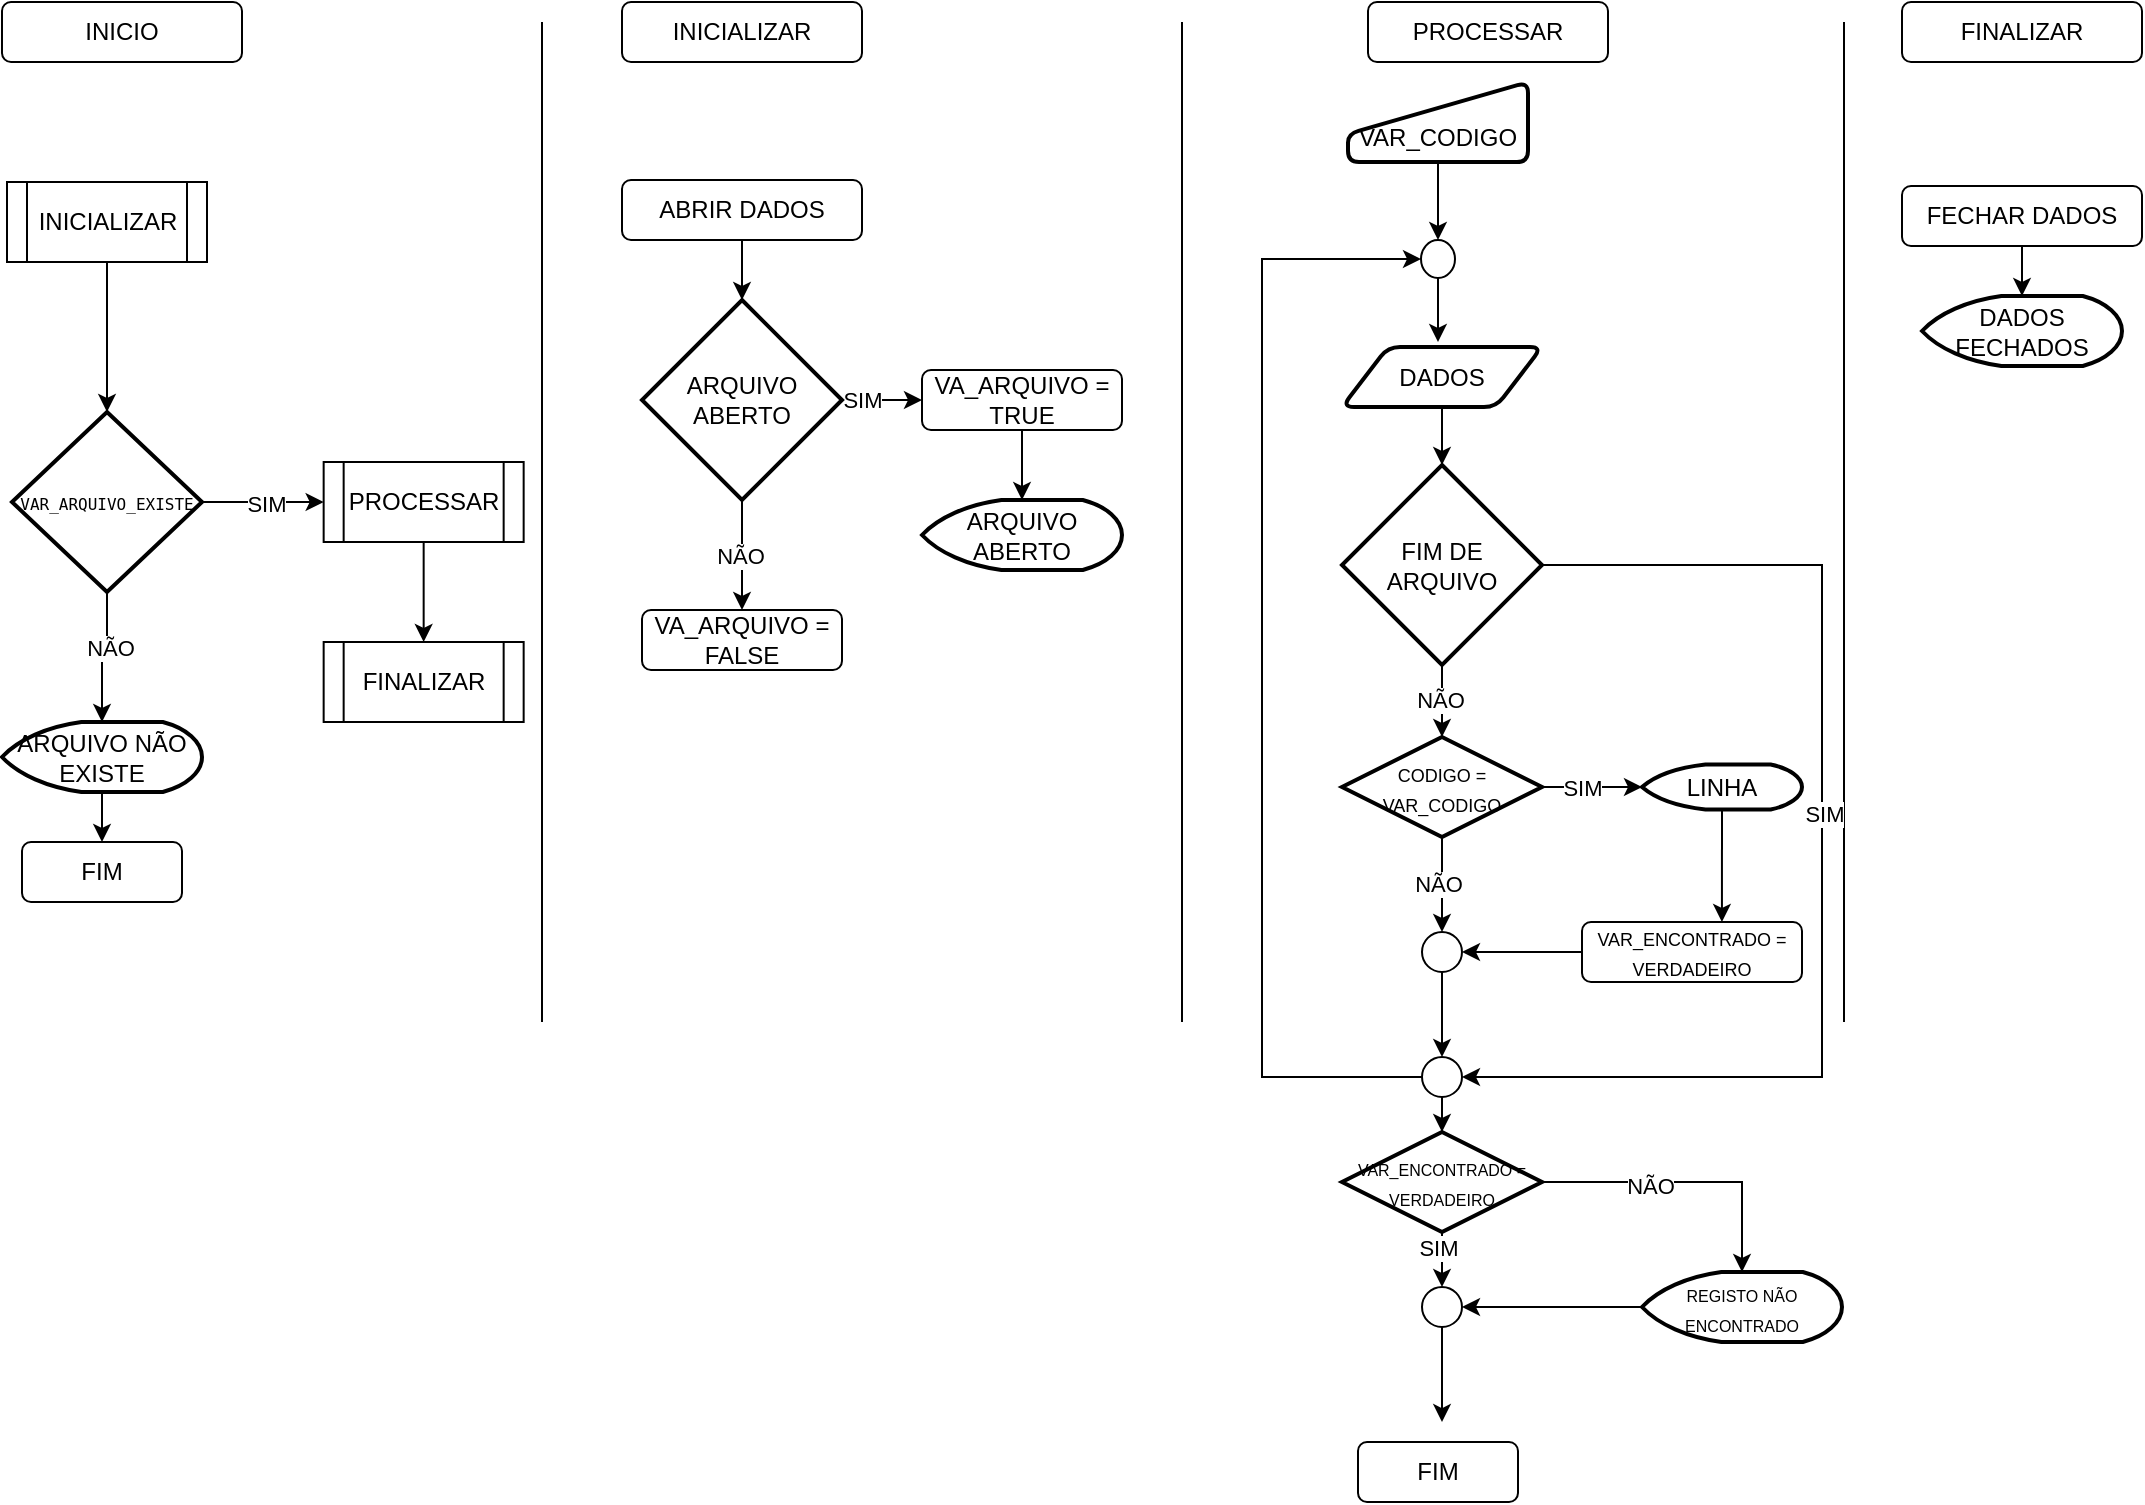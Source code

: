 <mxfile version="22.0.8" type="device">
  <diagram name="Page-1" id="E9orTl3SNehWpQuC50nb">
    <mxGraphModel dx="1386" dy="781" grid="1" gridSize="10" guides="1" tooltips="1" connect="1" arrows="1" fold="1" page="1" pageScale="1" pageWidth="827" pageHeight="1169" math="0" shadow="0">
      <root>
        <mxCell id="0" />
        <mxCell id="1" parent="0" />
        <mxCell id="xOdOsGnyKBdInWj9Q3QP-5" value="INICIO" style="rounded=1;whiteSpace=wrap;html=1;" parent="1" vertex="1">
          <mxGeometry x="30" y="20" width="120" height="30" as="geometry" />
        </mxCell>
        <mxCell id="xOdOsGnyKBdInWj9Q3QP-6" value="INICIALIZAR" style="rounded=1;whiteSpace=wrap;html=1;" parent="1" vertex="1">
          <mxGeometry x="340" y="20" width="120" height="30" as="geometry" />
        </mxCell>
        <mxCell id="xOdOsGnyKBdInWj9Q3QP-7" value="PROCESSAR" style="rounded=1;whiteSpace=wrap;html=1;" parent="1" vertex="1">
          <mxGeometry x="713" y="20" width="120" height="30" as="geometry" />
        </mxCell>
        <mxCell id="xOdOsGnyKBdInWj9Q3QP-8" value="FINALIZAR" style="rounded=1;whiteSpace=wrap;html=1;" parent="1" vertex="1">
          <mxGeometry x="980" y="20" width="120" height="30" as="geometry" />
        </mxCell>
        <mxCell id="xOdOsGnyKBdInWj9Q3QP-9" value="INICIALIZAR" style="shape=process;whiteSpace=wrap;html=1;backgroundOutline=1;" parent="1" vertex="1">
          <mxGeometry x="32.5" y="110" width="100" height="40" as="geometry" />
        </mxCell>
        <mxCell id="xOdOsGnyKBdInWj9Q3QP-15" style="edgeStyle=orthogonalEdgeStyle;rounded=0;orthogonalLoop=1;jettySize=auto;html=1;" parent="1" source="xOdOsGnyKBdInWj9Q3QP-10" target="xOdOsGnyKBdInWj9Q3QP-12" edge="1">
          <mxGeometry relative="1" as="geometry" />
        </mxCell>
        <mxCell id="xOdOsGnyKBdInWj9Q3QP-18" value="SIM" style="edgeLabel;html=1;align=center;verticalAlign=middle;resizable=0;points=[];" parent="xOdOsGnyKBdInWj9Q3QP-15" vertex="1" connectable="0">
          <mxGeometry x="0.037" y="-1" relative="1" as="geometry">
            <mxPoint as="offset" />
          </mxGeometry>
        </mxCell>
        <mxCell id="xOdOsGnyKBdInWj9Q3QP-17" style="edgeStyle=orthogonalEdgeStyle;rounded=0;orthogonalLoop=1;jettySize=auto;html=1;entryX=0.5;entryY=0;entryDx=0;entryDy=0;entryPerimeter=0;" parent="1" source="xOdOsGnyKBdInWj9Q3QP-10" target="xOdOsGnyKBdInWj9Q3QP-47" edge="1">
          <mxGeometry relative="1" as="geometry" />
        </mxCell>
        <mxCell id="xOdOsGnyKBdInWj9Q3QP-19" value="NÃO" style="edgeLabel;html=1;align=center;verticalAlign=middle;resizable=0;points=[];" parent="xOdOsGnyKBdInWj9Q3QP-17" vertex="1" connectable="0">
          <mxGeometry x="-0.176" y="1" relative="1" as="geometry">
            <mxPoint as="offset" />
          </mxGeometry>
        </mxCell>
        <mxCell id="xOdOsGnyKBdInWj9Q3QP-10" value="&lt;pre&gt;&lt;font style=&quot;font-size: 8px;&quot;&gt;VAR_ARQUIVO_EXISTE&lt;/font&gt;&lt;/pre&gt;" style="strokeWidth=2;html=1;shape=mxgraph.flowchart.decision;whiteSpace=wrap;" parent="1" vertex="1">
          <mxGeometry x="35" y="225" width="95" height="90" as="geometry" />
        </mxCell>
        <mxCell id="xOdOsGnyKBdInWj9Q3QP-11" value="FIM" style="rounded=1;whiteSpace=wrap;html=1;" parent="1" vertex="1">
          <mxGeometry x="40" y="440" width="80" height="30" as="geometry" />
        </mxCell>
        <mxCell id="xOdOsGnyKBdInWj9Q3QP-16" style="edgeStyle=orthogonalEdgeStyle;rounded=0;orthogonalLoop=1;jettySize=auto;html=1;" parent="1" source="xOdOsGnyKBdInWj9Q3QP-12" target="xOdOsGnyKBdInWj9Q3QP-13" edge="1">
          <mxGeometry relative="1" as="geometry" />
        </mxCell>
        <mxCell id="xOdOsGnyKBdInWj9Q3QP-12" value="PROCESSAR" style="shape=process;whiteSpace=wrap;html=1;backgroundOutline=1;" parent="1" vertex="1">
          <mxGeometry x="190.83" y="250" width="100" height="40" as="geometry" />
        </mxCell>
        <mxCell id="xOdOsGnyKBdInWj9Q3QP-13" value="FINALIZAR" style="shape=process;whiteSpace=wrap;html=1;backgroundOutline=1;" parent="1" vertex="1">
          <mxGeometry x="190.83" y="340" width="100" height="40" as="geometry" />
        </mxCell>
        <mxCell id="xOdOsGnyKBdInWj9Q3QP-20" style="edgeStyle=orthogonalEdgeStyle;rounded=0;orthogonalLoop=1;jettySize=auto;html=1;entryX=0.5;entryY=0;entryDx=0;entryDy=0;entryPerimeter=0;" parent="1" source="xOdOsGnyKBdInWj9Q3QP-9" target="xOdOsGnyKBdInWj9Q3QP-10" edge="1">
          <mxGeometry relative="1" as="geometry" />
        </mxCell>
        <mxCell id="xOdOsGnyKBdInWj9Q3QP-21" value="ABRIR DADOS" style="rounded=1;whiteSpace=wrap;html=1;" parent="1" vertex="1">
          <mxGeometry x="340" y="109" width="120" height="30" as="geometry" />
        </mxCell>
        <mxCell id="xOdOsGnyKBdInWj9Q3QP-27" style="edgeStyle=orthogonalEdgeStyle;rounded=0;orthogonalLoop=1;jettySize=auto;html=1;entryX=0;entryY=0.5;entryDx=0;entryDy=0;" parent="1" source="xOdOsGnyKBdInWj9Q3QP-22" target="xOdOsGnyKBdInWj9Q3QP-23" edge="1">
          <mxGeometry relative="1" as="geometry" />
        </mxCell>
        <mxCell id="xOdOsGnyKBdInWj9Q3QP-28" value="SIM" style="edgeLabel;html=1;align=center;verticalAlign=middle;resizable=0;points=[];" parent="xOdOsGnyKBdInWj9Q3QP-27" vertex="1" connectable="0">
          <mxGeometry x="0.2" y="-1" relative="1" as="geometry">
            <mxPoint x="-14" y="-1" as="offset" />
          </mxGeometry>
        </mxCell>
        <mxCell id="xOdOsGnyKBdInWj9Q3QP-29" style="edgeStyle=orthogonalEdgeStyle;rounded=0;orthogonalLoop=1;jettySize=auto;html=1;entryX=0.5;entryY=0;entryDx=0;entryDy=0;" parent="1" source="xOdOsGnyKBdInWj9Q3QP-22" target="xOdOsGnyKBdInWj9Q3QP-24" edge="1">
          <mxGeometry relative="1" as="geometry" />
        </mxCell>
        <mxCell id="xOdOsGnyKBdInWj9Q3QP-30" value="NÃO" style="edgeLabel;html=1;align=center;verticalAlign=middle;resizable=0;points=[];" parent="xOdOsGnyKBdInWj9Q3QP-29" vertex="1" connectable="0">
          <mxGeometry x="-0.006" y="-1" relative="1" as="geometry">
            <mxPoint as="offset" />
          </mxGeometry>
        </mxCell>
        <mxCell id="xOdOsGnyKBdInWj9Q3QP-22" value="ARQUIVO ABERTO" style="strokeWidth=2;html=1;shape=mxgraph.flowchart.decision;whiteSpace=wrap;" parent="1" vertex="1">
          <mxGeometry x="350" y="169" width="100" height="100" as="geometry" />
        </mxCell>
        <mxCell id="xOdOsGnyKBdInWj9Q3QP-23" value="VA_ARQUIVO = TRUE" style="rounded=1;whiteSpace=wrap;html=1;" parent="1" vertex="1">
          <mxGeometry x="490" y="204" width="100" height="30" as="geometry" />
        </mxCell>
        <mxCell id="xOdOsGnyKBdInWj9Q3QP-24" value="VA_ARQUIVO = FALSE" style="rounded=1;whiteSpace=wrap;html=1;" parent="1" vertex="1">
          <mxGeometry x="350" y="324" width="100" height="30" as="geometry" />
        </mxCell>
        <mxCell id="xOdOsGnyKBdInWj9Q3QP-25" value="FECHAR DADOS" style="rounded=1;whiteSpace=wrap;html=1;" parent="1" vertex="1">
          <mxGeometry x="980" y="112" width="120" height="30" as="geometry" />
        </mxCell>
        <mxCell id="xOdOsGnyKBdInWj9Q3QP-32" style="edgeStyle=orthogonalEdgeStyle;rounded=0;orthogonalLoop=1;jettySize=auto;html=1;exitX=0.5;exitY=1;exitDx=0;exitDy=0;entryX=0.5;entryY=0;entryDx=0;entryDy=0;entryPerimeter=0;" parent="1" source="xOdOsGnyKBdInWj9Q3QP-21" target="xOdOsGnyKBdInWj9Q3QP-22" edge="1">
          <mxGeometry relative="1" as="geometry" />
        </mxCell>
        <mxCell id="xOdOsGnyKBdInWj9Q3QP-33" value="LINHA" style="strokeWidth=2;html=1;shape=mxgraph.flowchart.display;whiteSpace=wrap;" parent="1" vertex="1">
          <mxGeometry x="850" y="401.25" width="80" height="22.5" as="geometry" />
        </mxCell>
        <mxCell id="xOdOsGnyKBdInWj9Q3QP-37" value="DADOS FECHADOS" style="strokeWidth=2;html=1;shape=mxgraph.flowchart.display;whiteSpace=wrap;" parent="1" vertex="1">
          <mxGeometry x="990" y="167" width="100" height="35" as="geometry" />
        </mxCell>
        <mxCell id="xOdOsGnyKBdInWj9Q3QP-38" style="edgeStyle=orthogonalEdgeStyle;rounded=0;orthogonalLoop=1;jettySize=auto;html=1;entryX=0.5;entryY=0;entryDx=0;entryDy=0;entryPerimeter=0;" parent="1" source="xOdOsGnyKBdInWj9Q3QP-25" target="xOdOsGnyKBdInWj9Q3QP-37" edge="1">
          <mxGeometry relative="1" as="geometry" />
        </mxCell>
        <mxCell id="xOdOsGnyKBdInWj9Q3QP-42" value="ARQUIVO ABERTO" style="strokeWidth=2;html=1;shape=mxgraph.flowchart.display;whiteSpace=wrap;" parent="1" vertex="1">
          <mxGeometry x="490" y="269" width="100" height="35" as="geometry" />
        </mxCell>
        <mxCell id="xOdOsGnyKBdInWj9Q3QP-44" style="edgeStyle=orthogonalEdgeStyle;rounded=0;orthogonalLoop=1;jettySize=auto;html=1;entryX=0.5;entryY=0;entryDx=0;entryDy=0;entryPerimeter=0;" parent="1" source="xOdOsGnyKBdInWj9Q3QP-23" target="xOdOsGnyKBdInWj9Q3QP-42" edge="1">
          <mxGeometry relative="1" as="geometry" />
        </mxCell>
        <mxCell id="xOdOsGnyKBdInWj9Q3QP-45" value="" style="endArrow=none;html=1;rounded=0;" parent="1" edge="1">
          <mxGeometry width="50" height="50" relative="1" as="geometry">
            <mxPoint x="300" y="530" as="sourcePoint" />
            <mxPoint x="300" y="30" as="targetPoint" />
          </mxGeometry>
        </mxCell>
        <mxCell id="xOdOsGnyKBdInWj9Q3QP-46" value="" style="endArrow=none;html=1;rounded=0;" parent="1" edge="1">
          <mxGeometry width="50" height="50" relative="1" as="geometry">
            <mxPoint x="620" y="530" as="sourcePoint" />
            <mxPoint x="620" y="30" as="targetPoint" />
          </mxGeometry>
        </mxCell>
        <mxCell id="xOdOsGnyKBdInWj9Q3QP-48" style="edgeStyle=orthogonalEdgeStyle;rounded=0;orthogonalLoop=1;jettySize=auto;html=1;entryX=0.5;entryY=0;entryDx=0;entryDy=0;" parent="1" source="xOdOsGnyKBdInWj9Q3QP-47" target="xOdOsGnyKBdInWj9Q3QP-11" edge="1">
          <mxGeometry relative="1" as="geometry" />
        </mxCell>
        <mxCell id="xOdOsGnyKBdInWj9Q3QP-47" value="ARQUIVO NÃO EXISTE" style="strokeWidth=2;html=1;shape=mxgraph.flowchart.display;whiteSpace=wrap;" parent="1" vertex="1">
          <mxGeometry x="30" y="380" width="100" height="35" as="geometry" />
        </mxCell>
        <mxCell id="Lk_y6rpFt2geR_PgOuyr-1" value="FIM DE ARQUIVO" style="strokeWidth=2;html=1;shape=mxgraph.flowchart.decision;whiteSpace=wrap;" parent="1" vertex="1">
          <mxGeometry x="700" y="251.5" width="100" height="100" as="geometry" />
        </mxCell>
        <mxCell id="Lk_y6rpFt2geR_PgOuyr-6" style="edgeStyle=orthogonalEdgeStyle;rounded=0;orthogonalLoop=1;jettySize=auto;html=1;entryX=0.5;entryY=0;entryDx=0;entryDy=0;entryPerimeter=0;exitX=0.5;exitY=1;exitDx=0;exitDy=0;" parent="1" source="MLtzpxoAk8ovqLgHKqtv-1" target="Lk_y6rpFt2geR_PgOuyr-1" edge="1">
          <mxGeometry relative="1" as="geometry">
            <mxPoint x="755" y="155.5" as="sourcePoint" />
          </mxGeometry>
        </mxCell>
        <mxCell id="Lk_y6rpFt2geR_PgOuyr-9" value="" style="endArrow=none;html=1;rounded=0;" parent="1" edge="1">
          <mxGeometry width="50" height="50" relative="1" as="geometry">
            <mxPoint x="951" y="530" as="sourcePoint" />
            <mxPoint x="951" y="30" as="targetPoint" />
          </mxGeometry>
        </mxCell>
        <mxCell id="MLtzpxoAk8ovqLgHKqtv-1" value="DADOS" style="shape=parallelogram;html=1;strokeWidth=2;perimeter=parallelogramPerimeter;whiteSpace=wrap;rounded=1;arcSize=12;size=0.23;" parent="1" vertex="1">
          <mxGeometry x="700" y="192.5" width="100" height="30" as="geometry" />
        </mxCell>
        <mxCell id="MLtzpxoAk8ovqLgHKqtv-2" value="FIM" style="rounded=1;whiteSpace=wrap;html=1;" parent="1" vertex="1">
          <mxGeometry x="708" y="740" width="80" height="30" as="geometry" />
        </mxCell>
        <mxCell id="0NUJjNsStKlXPZNZ56HI-23" style="edgeStyle=orthogonalEdgeStyle;rounded=0;orthogonalLoop=1;jettySize=auto;html=1;entryX=1;entryY=0.5;entryDx=0;entryDy=0;entryPerimeter=0;" parent="1" source="LfUByzGmstmKP9peE8tK-1" target="0NUJjNsStKlXPZNZ56HI-24" edge="1">
          <mxGeometry relative="1" as="geometry">
            <mxPoint x="830" y="530" as="targetPoint" />
          </mxGeometry>
        </mxCell>
        <mxCell id="LfUByzGmstmKP9peE8tK-1" value="&lt;font style=&quot;font-size: 9px;&quot;&gt;VAR_ENCONTRADO = VERDADEIRO&lt;/font&gt;" style="rounded=1;whiteSpace=wrap;html=1;" parent="1" vertex="1">
          <mxGeometry x="820" y="480" width="110" height="30" as="geometry" />
        </mxCell>
        <mxCell id="0NUJjNsStKlXPZNZ56HI-31" style="edgeStyle=orthogonalEdgeStyle;rounded=0;orthogonalLoop=1;jettySize=auto;html=1;" parent="1" source="0NUJjNsStKlXPZNZ56HI-1" target="0NUJjNsStKlXPZNZ56HI-6" edge="1">
          <mxGeometry relative="1" as="geometry" />
        </mxCell>
        <mxCell id="0NUJjNsStKlXPZNZ56HI-1" value="&lt;br&gt;VAR_CODIGO" style="html=1;strokeWidth=2;shape=manualInput;whiteSpace=wrap;rounded=1;size=26;arcSize=11;" parent="1" vertex="1">
          <mxGeometry x="703" y="60" width="90" height="40" as="geometry" />
        </mxCell>
        <mxCell id="OqE1w9wmJIhWuc85TDj7-6" value="" style="edgeStyle=orthogonalEdgeStyle;rounded=0;orthogonalLoop=1;jettySize=auto;html=1;" edge="1" parent="1" source="0NUJjNsStKlXPZNZ56HI-3" target="OqE1w9wmJIhWuc85TDj7-4">
          <mxGeometry relative="1" as="geometry" />
        </mxCell>
        <mxCell id="0NUJjNsStKlXPZNZ56HI-3" value="" style="verticalLabelPosition=bottom;verticalAlign=top;html=1;shape=mxgraph.flowchart.on-page_reference;" parent="1" vertex="1">
          <mxGeometry x="740" y="547.5" width="20" height="20" as="geometry" />
        </mxCell>
        <mxCell id="OqE1w9wmJIhWuc85TDj7-2" value="" style="edgeStyle=orthogonalEdgeStyle;rounded=0;orthogonalLoop=1;jettySize=auto;html=1;" edge="1" parent="1" source="0NUJjNsStKlXPZNZ56HI-6">
          <mxGeometry relative="1" as="geometry">
            <mxPoint x="748" y="190" as="targetPoint" />
          </mxGeometry>
        </mxCell>
        <mxCell id="0NUJjNsStKlXPZNZ56HI-6" value="" style="verticalLabelPosition=bottom;verticalAlign=top;html=1;shape=mxgraph.flowchart.on-page_reference;" parent="1" vertex="1">
          <mxGeometry x="739.5" y="139" width="17" height="19" as="geometry" />
        </mxCell>
        <mxCell id="0NUJjNsStKlXPZNZ56HI-9" value="&lt;font style=&quot;font-size: 9px;&quot;&gt;CODIGO = VAR_CODIGO&lt;/font&gt;" style="strokeWidth=2;html=1;shape=mxgraph.flowchart.decision;whiteSpace=wrap;" parent="1" vertex="1">
          <mxGeometry x="700" y="387.5" width="100" height="50" as="geometry" />
        </mxCell>
        <mxCell id="0NUJjNsStKlXPZNZ56HI-13" style="edgeStyle=orthogonalEdgeStyle;rounded=0;orthogonalLoop=1;jettySize=auto;html=1;entryX=0;entryY=0.5;entryDx=0;entryDy=0;entryPerimeter=0;" parent="1" source="0NUJjNsStKlXPZNZ56HI-9" target="xOdOsGnyKBdInWj9Q3QP-33" edge="1">
          <mxGeometry relative="1" as="geometry" />
        </mxCell>
        <mxCell id="0NUJjNsStKlXPZNZ56HI-14" value="SIM" style="edgeLabel;html=1;align=center;verticalAlign=middle;resizable=0;points=[];" parent="0NUJjNsStKlXPZNZ56HI-13" vertex="1" connectable="0">
          <mxGeometry x="0.2" y="-1" relative="1" as="geometry">
            <mxPoint x="-10" y="-1" as="offset" />
          </mxGeometry>
        </mxCell>
        <mxCell id="0NUJjNsStKlXPZNZ56HI-15" style="edgeStyle=orthogonalEdgeStyle;rounded=0;orthogonalLoop=1;jettySize=auto;html=1;entryX=0.5;entryY=0;entryDx=0;entryDy=0;entryPerimeter=0;" parent="1" source="0NUJjNsStKlXPZNZ56HI-9" target="0NUJjNsStKlXPZNZ56HI-24" edge="1">
          <mxGeometry relative="1" as="geometry">
            <mxPoint x="750" y="500" as="targetPoint" />
          </mxGeometry>
        </mxCell>
        <mxCell id="0NUJjNsStKlXPZNZ56HI-16" value="NÃO" style="edgeLabel;html=1;align=center;verticalAlign=middle;resizable=0;points=[];" parent="0NUJjNsStKlXPZNZ56HI-15" vertex="1" connectable="0">
          <mxGeometry x="-0.018" y="-2" relative="1" as="geometry">
            <mxPoint as="offset" />
          </mxGeometry>
        </mxCell>
        <mxCell id="0NUJjNsStKlXPZNZ56HI-20" style="edgeStyle=orthogonalEdgeStyle;rounded=0;orthogonalLoop=1;jettySize=auto;html=1;entryX=1;entryY=0.5;entryDx=0;entryDy=0;entryPerimeter=0;" parent="1" source="Lk_y6rpFt2geR_PgOuyr-1" target="0NUJjNsStKlXPZNZ56HI-3" edge="1">
          <mxGeometry relative="1" as="geometry">
            <Array as="points">
              <mxPoint x="940" y="302" />
              <mxPoint x="940" y="558" />
            </Array>
          </mxGeometry>
        </mxCell>
        <mxCell id="0NUJjNsStKlXPZNZ56HI-21" value="SIM" style="edgeLabel;html=1;align=center;verticalAlign=middle;resizable=0;points=[];" parent="0NUJjNsStKlXPZNZ56HI-20" vertex="1" connectable="0">
          <mxGeometry x="-0.085" y="1" relative="1" as="geometry">
            <mxPoint y="1" as="offset" />
          </mxGeometry>
        </mxCell>
        <mxCell id="0NUJjNsStKlXPZNZ56HI-24" value="" style="verticalLabelPosition=bottom;verticalAlign=top;html=1;shape=mxgraph.flowchart.on-page_reference;" parent="1" vertex="1">
          <mxGeometry x="740" y="485" width="20" height="20" as="geometry" />
        </mxCell>
        <mxCell id="0NUJjNsStKlXPZNZ56HI-27" style="edgeStyle=orthogonalEdgeStyle;rounded=0;orthogonalLoop=1;jettySize=auto;html=1;entryX=0.5;entryY=0;entryDx=0;entryDy=0;entryPerimeter=0;" parent="1" source="0NUJjNsStKlXPZNZ56HI-24" target="0NUJjNsStKlXPZNZ56HI-3" edge="1">
          <mxGeometry relative="1" as="geometry" />
        </mxCell>
        <mxCell id="0NUJjNsStKlXPZNZ56HI-28" style="edgeStyle=orthogonalEdgeStyle;rounded=0;orthogonalLoop=1;jettySize=auto;html=1;entryX=0.5;entryY=0;entryDx=0;entryDy=0;entryPerimeter=0;" parent="1" source="Lk_y6rpFt2geR_PgOuyr-1" target="0NUJjNsStKlXPZNZ56HI-9" edge="1">
          <mxGeometry relative="1" as="geometry" />
        </mxCell>
        <mxCell id="0NUJjNsStKlXPZNZ56HI-29" value="NÃO" style="edgeLabel;html=1;align=center;verticalAlign=middle;resizable=0;points=[];" parent="0NUJjNsStKlXPZNZ56HI-28" vertex="1" connectable="0">
          <mxGeometry x="0.114" y="-1" relative="1" as="geometry">
            <mxPoint y="1" as="offset" />
          </mxGeometry>
        </mxCell>
        <mxCell id="0NUJjNsStKlXPZNZ56HI-30" style="edgeStyle=orthogonalEdgeStyle;rounded=0;orthogonalLoop=1;jettySize=auto;html=1;entryX=0;entryY=0.5;entryDx=0;entryDy=0;entryPerimeter=0;" parent="1" source="0NUJjNsStKlXPZNZ56HI-3" target="0NUJjNsStKlXPZNZ56HI-6" edge="1">
          <mxGeometry relative="1" as="geometry">
            <Array as="points">
              <mxPoint x="660" y="558" />
              <mxPoint x="660" y="149" />
            </Array>
            <mxPoint x="680" y="149" as="targetPoint" />
          </mxGeometry>
        </mxCell>
        <mxCell id="OqE1w9wmJIhWuc85TDj7-3" style="edgeStyle=orthogonalEdgeStyle;rounded=0;orthogonalLoop=1;jettySize=auto;html=1;exitX=0.5;exitY=1;exitDx=0;exitDy=0;exitPerimeter=0;entryX=0.636;entryY=0;entryDx=0;entryDy=0;entryPerimeter=0;" edge="1" parent="1" source="xOdOsGnyKBdInWj9Q3QP-33" target="LfUByzGmstmKP9peE8tK-1">
          <mxGeometry relative="1" as="geometry" />
        </mxCell>
        <mxCell id="OqE1w9wmJIhWuc85TDj7-7" style="edgeStyle=orthogonalEdgeStyle;rounded=0;orthogonalLoop=1;jettySize=auto;html=1;" edge="1" parent="1" source="OqE1w9wmJIhWuc85TDj7-4" target="OqE1w9wmJIhWuc85TDj7-10">
          <mxGeometry relative="1" as="geometry">
            <mxPoint x="880" y="610" as="targetPoint" />
          </mxGeometry>
        </mxCell>
        <mxCell id="OqE1w9wmJIhWuc85TDj7-9" value="NÃO" style="edgeLabel;html=1;align=center;verticalAlign=middle;resizable=0;points=[];" vertex="1" connectable="0" parent="OqE1w9wmJIhWuc85TDj7-7">
          <mxGeometry x="-0.255" y="-2" relative="1" as="geometry">
            <mxPoint as="offset" />
          </mxGeometry>
        </mxCell>
        <mxCell id="OqE1w9wmJIhWuc85TDj7-4" value="&lt;font style=&quot;font-size: 8px;&quot;&gt;VAR_ENCONTRADO = VERDADEIRO&lt;/font&gt;" style="strokeWidth=2;html=1;shape=mxgraph.flowchart.decision;whiteSpace=wrap;" vertex="1" parent="1">
          <mxGeometry x="700" y="585" width="100" height="50" as="geometry" />
        </mxCell>
        <mxCell id="OqE1w9wmJIhWuc85TDj7-8" value="" style="verticalLabelPosition=bottom;verticalAlign=top;html=1;shape=mxgraph.flowchart.on-page_reference;" vertex="1" parent="1">
          <mxGeometry x="740" y="662.5" width="20" height="20" as="geometry" />
        </mxCell>
        <mxCell id="OqE1w9wmJIhWuc85TDj7-10" value="&lt;font style=&quot;font-size: 8px;&quot;&gt;REGISTO NÃO ENCONTRADO&lt;/font&gt;" style="strokeWidth=2;html=1;shape=mxgraph.flowchart.display;whiteSpace=wrap;" vertex="1" parent="1">
          <mxGeometry x="850" y="655" width="100" height="35" as="geometry" />
        </mxCell>
        <mxCell id="OqE1w9wmJIhWuc85TDj7-12" style="edgeStyle=orthogonalEdgeStyle;rounded=0;orthogonalLoop=1;jettySize=auto;html=1;entryX=0.5;entryY=0;entryDx=0;entryDy=0;entryPerimeter=0;" edge="1" parent="1" source="OqE1w9wmJIhWuc85TDj7-4" target="OqE1w9wmJIhWuc85TDj7-8">
          <mxGeometry relative="1" as="geometry" />
        </mxCell>
        <mxCell id="OqE1w9wmJIhWuc85TDj7-14" value="SIM" style="edgeLabel;html=1;align=center;verticalAlign=middle;resizable=0;points=[];" vertex="1" connectable="0" parent="OqE1w9wmJIhWuc85TDj7-12">
          <mxGeometry x="0.257" y="3" relative="1" as="geometry">
            <mxPoint x="-5" as="offset" />
          </mxGeometry>
        </mxCell>
        <mxCell id="OqE1w9wmJIhWuc85TDj7-13" style="edgeStyle=orthogonalEdgeStyle;rounded=0;orthogonalLoop=1;jettySize=auto;html=1;entryX=1;entryY=0.5;entryDx=0;entryDy=0;entryPerimeter=0;" edge="1" parent="1" source="OqE1w9wmJIhWuc85TDj7-10" target="OqE1w9wmJIhWuc85TDj7-8">
          <mxGeometry relative="1" as="geometry" />
        </mxCell>
        <mxCell id="OqE1w9wmJIhWuc85TDj7-15" style="edgeStyle=orthogonalEdgeStyle;rounded=0;orthogonalLoop=1;jettySize=auto;html=1;entryX=0.525;entryY=-0.333;entryDx=0;entryDy=0;entryPerimeter=0;" edge="1" parent="1" source="OqE1w9wmJIhWuc85TDj7-8" target="MLtzpxoAk8ovqLgHKqtv-2">
          <mxGeometry relative="1" as="geometry" />
        </mxCell>
      </root>
    </mxGraphModel>
  </diagram>
</mxfile>
